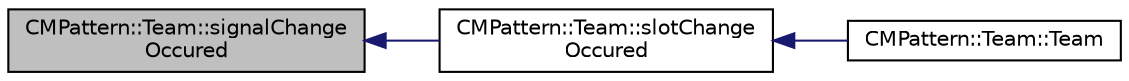 digraph "CMPattern::Team::signalChangeOccured"
{
 // INTERACTIVE_SVG=YES
  edge [fontname="Helvetica",fontsize="10",labelfontname="Helvetica",labelfontsize="10"];
  node [fontname="Helvetica",fontsize="10",shape=record];
  rankdir="LR";
  Node1 [label="CMPattern::Team::signalChange\lOccured",height=0.2,width=0.4,color="black", fillcolor="grey75", style="filled", fontcolor="black"];
  Node1 -> Node2 [dir="back",color="midnightblue",fontsize="10",style="solid",fontname="Helvetica"];
  Node2 [label="CMPattern::Team::slotChange\lOccured",height=0.2,width=0.4,color="black", fillcolor="white", style="filled",URL="$dd/d8f/class_c_m_pattern_1_1_team.html#afb2df8bafd0e946686e069ac96efa514"];
  Node2 -> Node3 [dir="back",color="midnightblue",fontsize="10",style="solid",fontname="Helvetica"];
  Node3 [label="CMPattern::Team::Team",height=0.2,width=0.4,color="black", fillcolor="white", style="filled",URL="$dd/d8f/class_c_m_pattern_1_1_team.html#a1088734005ae643a8b048cf438b6377f"];
}
